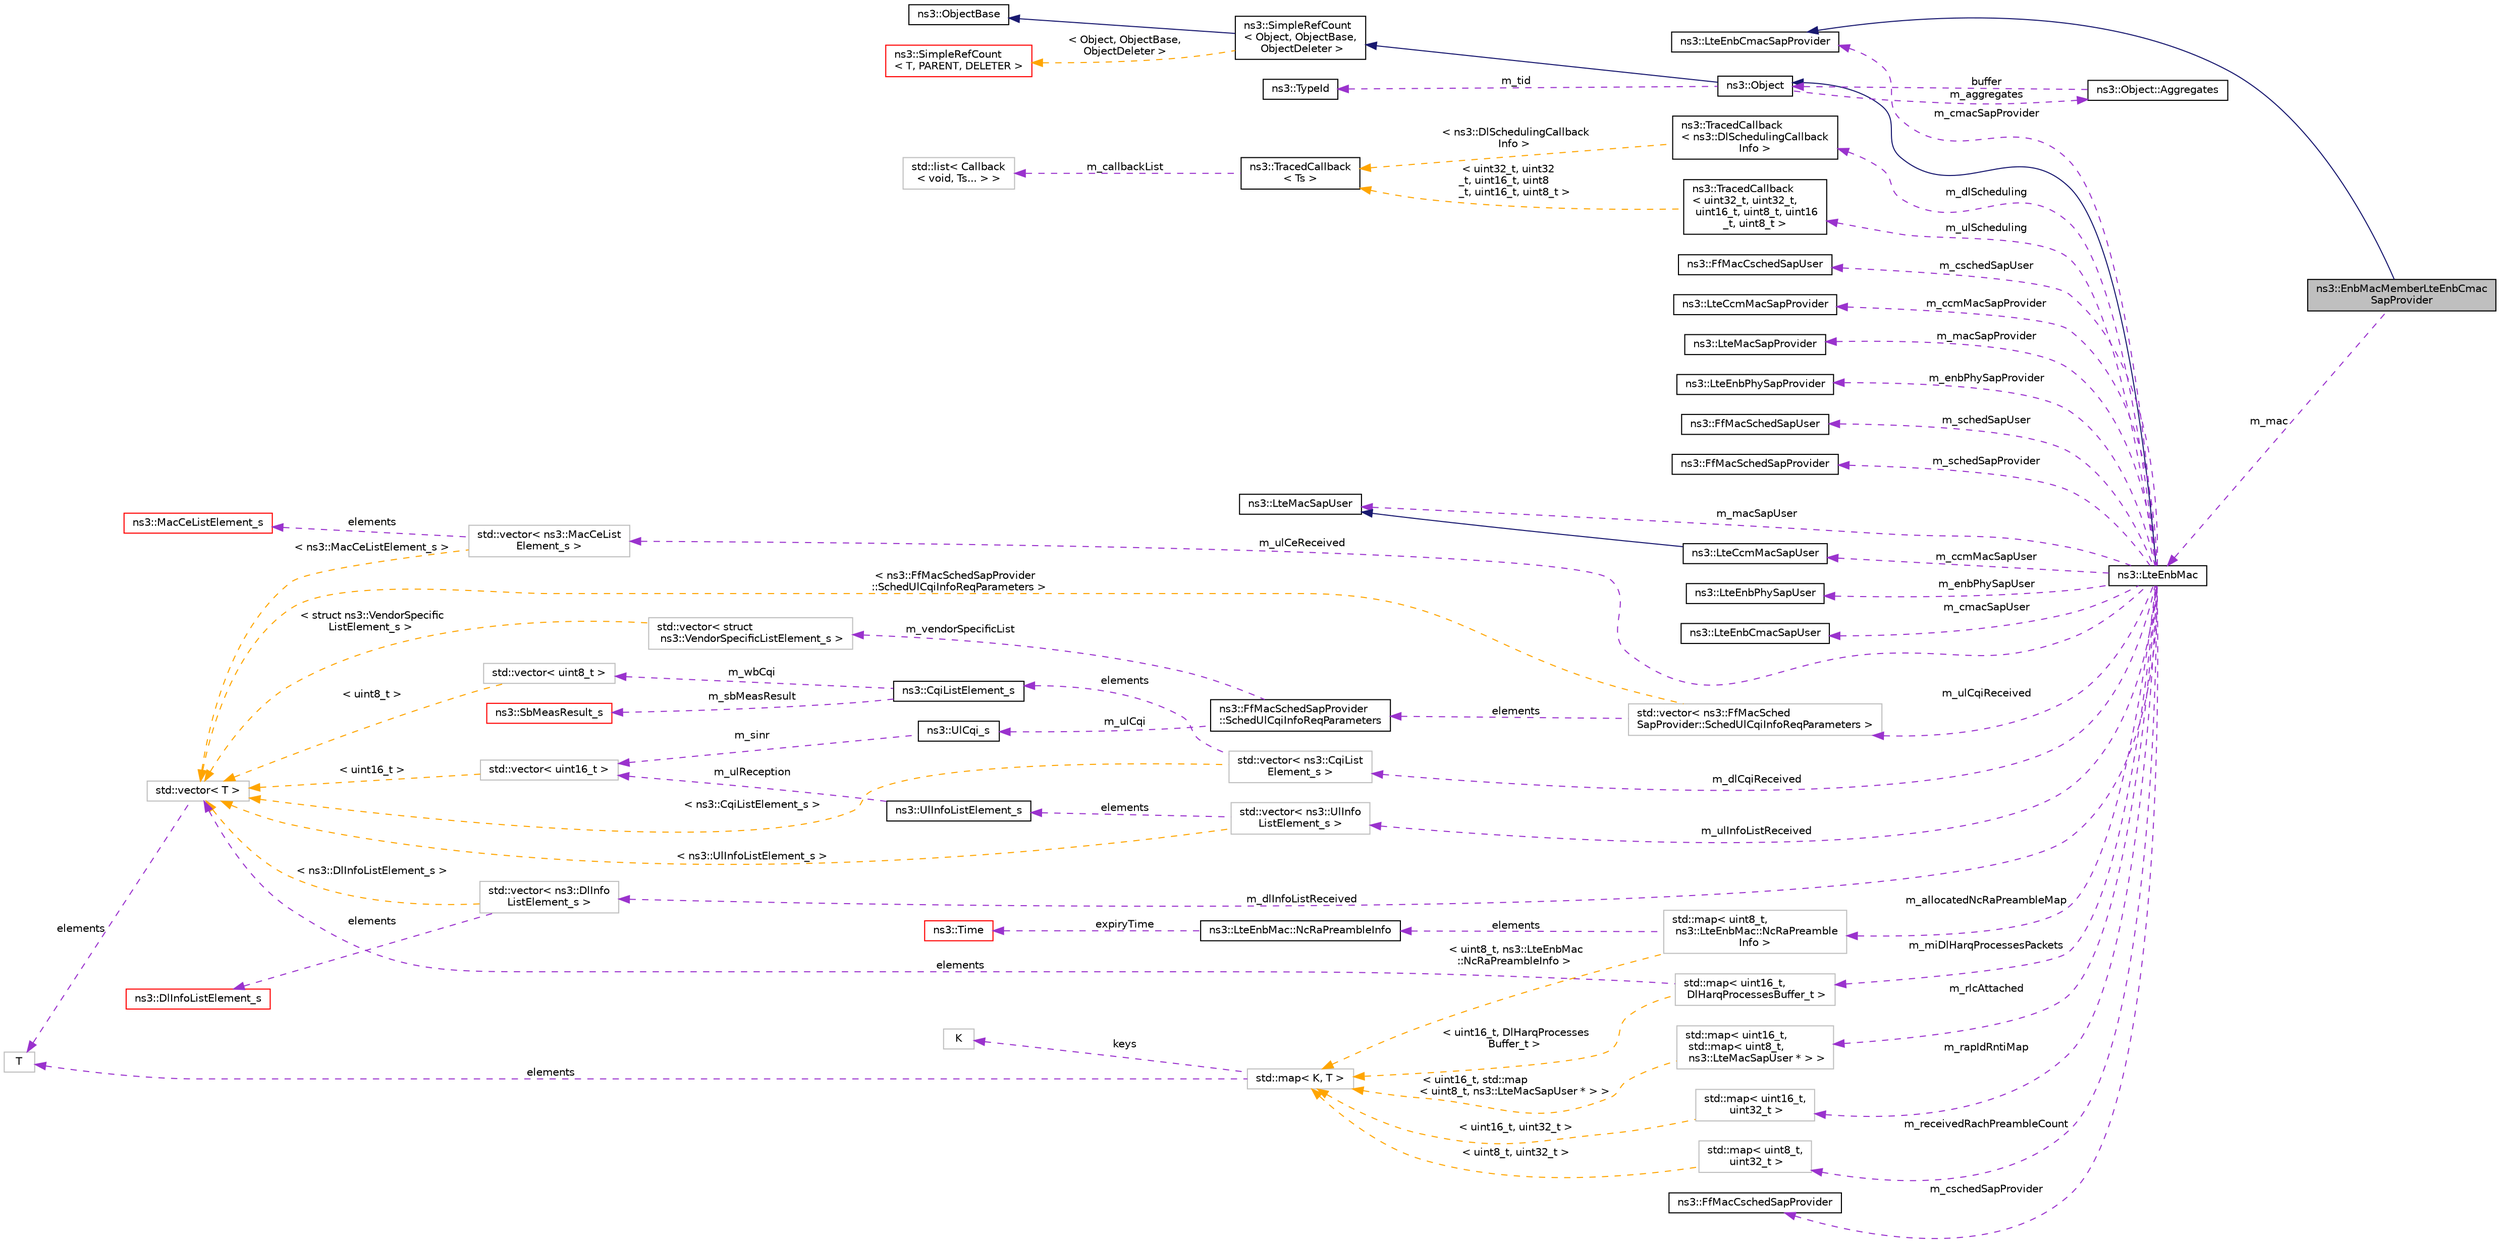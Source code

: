 digraph "ns3::EnbMacMemberLteEnbCmacSapProvider"
{
 // LATEX_PDF_SIZE
  edge [fontname="Helvetica",fontsize="10",labelfontname="Helvetica",labelfontsize="10"];
  node [fontname="Helvetica",fontsize="10",shape=record];
  rankdir="LR";
  Node1 [label="ns3::EnbMacMemberLteEnbCmac\lSapProvider",height=0.2,width=0.4,color="black", fillcolor="grey75", style="filled", fontcolor="black",tooltip="EnbMacMemberLteEnbCmacSapProvider class."];
  Node2 -> Node1 [dir="back",color="midnightblue",fontsize="10",style="solid",fontname="Helvetica"];
  Node2 [label="ns3::LteEnbCmacSapProvider",height=0.2,width=0.4,color="black", fillcolor="white", style="filled",URL="$classns3_1_1_lte_enb_cmac_sap_provider.html",tooltip="Service Access Point (SAP) offered by the eNB MAC to the eNB RRC See Femto Forum MAC Scheduler Interf..."];
  Node3 -> Node1 [dir="back",color="darkorchid3",fontsize="10",style="dashed",label=" m_mac" ,fontname="Helvetica"];
  Node3 [label="ns3::LteEnbMac",height=0.2,width=0.4,color="black", fillcolor="white", style="filled",URL="$classns3_1_1_lte_enb_mac.html",tooltip="This class implements the MAC layer of the eNodeB device."];
  Node4 -> Node3 [dir="back",color="midnightblue",fontsize="10",style="solid",fontname="Helvetica"];
  Node4 [label="ns3::Object",height=0.2,width=0.4,color="black", fillcolor="white", style="filled",URL="$classns3_1_1_object.html",tooltip="A base class which provides memory management and object aggregation."];
  Node5 -> Node4 [dir="back",color="midnightblue",fontsize="10",style="solid",fontname="Helvetica"];
  Node5 [label="ns3::SimpleRefCount\l\< Object, ObjectBase,\l ObjectDeleter \>",height=0.2,width=0.4,color="black", fillcolor="white", style="filled",URL="$classns3_1_1_simple_ref_count.html",tooltip=" "];
  Node6 -> Node5 [dir="back",color="midnightblue",fontsize="10",style="solid",fontname="Helvetica"];
  Node6 [label="ns3::ObjectBase",height=0.2,width=0.4,color="black", fillcolor="white", style="filled",URL="$classns3_1_1_object_base.html",tooltip="Anchor the ns-3 type and attribute system."];
  Node7 -> Node5 [dir="back",color="orange",fontsize="10",style="dashed",label=" \< Object, ObjectBase,\l ObjectDeleter \>" ,fontname="Helvetica"];
  Node7 [label="ns3::SimpleRefCount\l\< T, PARENT, DELETER \>",height=0.2,width=0.4,color="red", fillcolor="white", style="filled",URL="$classns3_1_1_simple_ref_count.html",tooltip="A template-based reference counting class."];
  Node9 -> Node4 [dir="back",color="darkorchid3",fontsize="10",style="dashed",label=" m_tid" ,fontname="Helvetica"];
  Node9 [label="ns3::TypeId",height=0.2,width=0.4,color="black", fillcolor="white", style="filled",URL="$classns3_1_1_type_id.html",tooltip="a unique identifier for an interface."];
  Node10 -> Node4 [dir="back",color="darkorchid3",fontsize="10",style="dashed",label=" m_aggregates" ,fontname="Helvetica"];
  Node10 [label="ns3::Object::Aggregates",height=0.2,width=0.4,color="black", fillcolor="white", style="filled",URL="$structns3_1_1_object_1_1_aggregates.html",tooltip="The list of Objects aggregated to this one."];
  Node4 -> Node10 [dir="back",color="darkorchid3",fontsize="10",style="dashed",label=" buffer" ,fontname="Helvetica"];
  Node11 -> Node3 [dir="back",color="darkorchid3",fontsize="10",style="dashed",label=" m_schedSapUser" ,fontname="Helvetica"];
  Node11 [label="ns3::FfMacSchedSapUser",height=0.2,width=0.4,color="black", fillcolor="white", style="filled",URL="$classns3_1_1_ff_mac_sched_sap_user.html",tooltip="FfMacSchedSapUser class."];
  Node12 -> Node3 [dir="back",color="darkorchid3",fontsize="10",style="dashed",label=" m_schedSapProvider" ,fontname="Helvetica"];
  Node12 [label="ns3::FfMacSchedSapProvider",height=0.2,width=0.4,color="black", fillcolor="white", style="filled",URL="$classns3_1_1_ff_mac_sched_sap_provider.html",tooltip="Provides the SCHED SAP."];
  Node13 -> Node3 [dir="back",color="darkorchid3",fontsize="10",style="dashed",label=" m_ccmMacSapUser" ,fontname="Helvetica"];
  Node13 [label="ns3::LteCcmMacSapUser",height=0.2,width=0.4,color="black", fillcolor="white", style="filled",URL="$classns3_1_1_lte_ccm_mac_sap_user.html",tooltip="Service Access Point (SAP) offered by MAC to the component carrier manager (CCM)."];
  Node14 -> Node13 [dir="back",color="midnightblue",fontsize="10",style="solid",fontname="Helvetica"];
  Node14 [label="ns3::LteMacSapUser",height=0.2,width=0.4,color="black", fillcolor="white", style="filled",URL="$classns3_1_1_lte_mac_sap_user.html",tooltip="Service Access Point (SAP) offered by the MAC to the RLC See Femto Forum MAC Scheduler Interface Spec..."];
  Node15 -> Node3 [dir="back",color="darkorchid3",fontsize="10",style="dashed",label=" m_enbPhySapUser" ,fontname="Helvetica"];
  Node15 [label="ns3::LteEnbPhySapUser",height=0.2,width=0.4,color="black", fillcolor="white", style="filled",URL="$classns3_1_1_lte_enb_phy_sap_user.html",tooltip="Service Access Point (SAP) offered by the eNB-PHY to the eNB-MAC."];
  Node16 -> Node3 [dir="back",color="darkorchid3",fontsize="10",style="dashed",label=" m_cmacSapUser" ,fontname="Helvetica"];
  Node16 [label="ns3::LteEnbCmacSapUser",height=0.2,width=0.4,color="black", fillcolor="white", style="filled",URL="$classns3_1_1_lte_enb_cmac_sap_user.html",tooltip="Service Access Point (SAP) offered by the MAC to the RRC See Femto Forum MAC Scheduler Interface Spec..."];
  Node17 -> Node3 [dir="back",color="darkorchid3",fontsize="10",style="dashed",label=" m_ulInfoListReceived" ,fontname="Helvetica"];
  Node17 [label="std::vector\< ns3::UlInfo\lListElement_s \>",height=0.2,width=0.4,color="grey75", fillcolor="white", style="filled",tooltip=" "];
  Node18 -> Node17 [dir="back",color="darkorchid3",fontsize="10",style="dashed",label=" elements" ,fontname="Helvetica"];
  Node18 [label="ns3::UlInfoListElement_s",height=0.2,width=0.4,color="black", fillcolor="white", style="filled",URL="$structns3_1_1_ul_info_list_element__s.html",tooltip="See section 4.3.12 ulInfoListElement."];
  Node19 -> Node18 [dir="back",color="darkorchid3",fontsize="10",style="dashed",label=" m_ulReception" ,fontname="Helvetica"];
  Node19 [label="std::vector\< uint16_t \>",height=0.2,width=0.4,color="grey75", fillcolor="white", style="filled",tooltip=" "];
  Node20 -> Node19 [dir="back",color="orange",fontsize="10",style="dashed",label=" \< uint16_t \>" ,fontname="Helvetica"];
  Node20 [label="std::vector\< T \>",height=0.2,width=0.4,color="grey75", fillcolor="white", style="filled",tooltip=" "];
  Node21 -> Node20 [dir="back",color="darkorchid3",fontsize="10",style="dashed",label=" elements" ,fontname="Helvetica"];
  Node21 [label="T",height=0.2,width=0.4,color="grey75", fillcolor="white", style="filled",tooltip=" "];
  Node20 -> Node17 [dir="back",color="orange",fontsize="10",style="dashed",label=" \< ns3::UlInfoListElement_s \>" ,fontname="Helvetica"];
  Node22 -> Node3 [dir="back",color="darkorchid3",fontsize="10",style="dashed",label=" m_rlcAttached" ,fontname="Helvetica"];
  Node22 [label="std::map\< uint16_t,\l std::map\< uint8_t,\l ns3::LteMacSapUser * \> \>",height=0.2,width=0.4,color="grey75", fillcolor="white", style="filled",tooltip=" "];
  Node23 -> Node22 [dir="back",color="orange",fontsize="10",style="dashed",label=" \< uint16_t, std::map\l\< uint8_t, ns3::LteMacSapUser * \> \>" ,fontname="Helvetica"];
  Node23 [label="std::map\< K, T \>",height=0.2,width=0.4,color="grey75", fillcolor="white", style="filled",tooltip=" "];
  Node24 -> Node23 [dir="back",color="darkorchid3",fontsize="10",style="dashed",label=" keys" ,fontname="Helvetica"];
  Node24 [label="K",height=0.2,width=0.4,color="grey75", fillcolor="white", style="filled",tooltip=" "];
  Node21 -> Node23 [dir="back",color="darkorchid3",fontsize="10",style="dashed",label=" elements" ,fontname="Helvetica"];
  Node25 -> Node3 [dir="back",color="darkorchid3",fontsize="10",style="dashed",label=" m_cschedSapProvider" ,fontname="Helvetica"];
  Node25 [label="ns3::FfMacCschedSapProvider",height=0.2,width=0.4,color="black", fillcolor="white", style="filled",URL="$classns3_1_1_ff_mac_csched_sap_provider.html",tooltip="Provides the CSCHED SAP."];
  Node26 -> Node3 [dir="back",color="darkorchid3",fontsize="10",style="dashed",label=" m_allocatedNcRaPreambleMap" ,fontname="Helvetica"];
  Node26 [label="std::map\< uint8_t,\l ns3::LteEnbMac::NcRaPreamble\lInfo \>",height=0.2,width=0.4,color="grey75", fillcolor="white", style="filled",tooltip=" "];
  Node27 -> Node26 [dir="back",color="darkorchid3",fontsize="10",style="dashed",label=" elements" ,fontname="Helvetica"];
  Node27 [label="ns3::LteEnbMac::NcRaPreambleInfo",height=0.2,width=0.4,color="black", fillcolor="white", style="filled",URL="$structns3_1_1_lte_enb_mac_1_1_nc_ra_preamble_info.html",tooltip="info associated with a preamble allocated for non-contention based RA"];
  Node28 -> Node27 [dir="back",color="darkorchid3",fontsize="10",style="dashed",label=" expiryTime" ,fontname="Helvetica"];
  Node28 [label="ns3::Time",height=0.2,width=0.4,color="red", fillcolor="white", style="filled",URL="$classns3_1_1_time.html",tooltip="Simulation virtual time values and global simulation resolution."];
  Node23 -> Node26 [dir="back",color="orange",fontsize="10",style="dashed",label=" \< uint8_t, ns3::LteEnbMac\l::NcRaPreambleInfo \>" ,fontname="Helvetica"];
  Node30 -> Node3 [dir="back",color="darkorchid3",fontsize="10",style="dashed",label=" m_ulCqiReceived" ,fontname="Helvetica"];
  Node30 [label="std::vector\< ns3::FfMacSched\lSapProvider::SchedUlCqiInfoReqParameters \>",height=0.2,width=0.4,color="grey75", fillcolor="white", style="filled",tooltip=" "];
  Node31 -> Node30 [dir="back",color="darkorchid3",fontsize="10",style="dashed",label=" elements" ,fontname="Helvetica"];
  Node31 [label="ns3::FfMacSchedSapProvider\l::SchedUlCqiInfoReqParameters",height=0.2,width=0.4,color="black", fillcolor="white", style="filled",URL="$structns3_1_1_ff_mac_sched_sap_provider_1_1_sched_ul_cqi_info_req_parameters.html",tooltip="Parameters of the SCHED_UL_CQI_INFO_REQ primitive."];
  Node32 -> Node31 [dir="back",color="darkorchid3",fontsize="10",style="dashed",label=" m_ulCqi" ,fontname="Helvetica"];
  Node32 [label="ns3::UlCqi_s",height=0.2,width=0.4,color="black", fillcolor="white", style="filled",URL="$structns3_1_1_ul_cqi__s.html",tooltip="See section 4.3.29 ulCQI."];
  Node19 -> Node32 [dir="back",color="darkorchid3",fontsize="10",style="dashed",label=" m_sinr" ,fontname="Helvetica"];
  Node33 -> Node31 [dir="back",color="darkorchid3",fontsize="10",style="dashed",label=" m_vendorSpecificList" ,fontname="Helvetica"];
  Node33 [label="std::vector\< struct\l ns3::VendorSpecificListElement_s \>",height=0.2,width=0.4,color="grey75", fillcolor="white", style="filled",tooltip=" "];
  Node20 -> Node33 [dir="back",color="orange",fontsize="10",style="dashed",label=" \< struct ns3::VendorSpecific\lListElement_s \>" ,fontname="Helvetica"];
  Node20 -> Node30 [dir="back",color="orange",fontsize="10",style="dashed",label=" \< ns3::FfMacSchedSapProvider\l::SchedUlCqiInfoReqParameters \>" ,fontname="Helvetica"];
  Node39 -> Node3 [dir="back",color="darkorchid3",fontsize="10",style="dashed",label=" m_dlCqiReceived" ,fontname="Helvetica"];
  Node39 [label="std::vector\< ns3::CqiList\lElement_s \>",height=0.2,width=0.4,color="grey75", fillcolor="white", style="filled",tooltip=" "];
  Node40 -> Node39 [dir="back",color="darkorchid3",fontsize="10",style="dashed",label=" elements" ,fontname="Helvetica"];
  Node40 [label="ns3::CqiListElement_s",height=0.2,width=0.4,color="black", fillcolor="white", style="filled",URL="$structns3_1_1_cqi_list_element__s.html",tooltip="See section 4.3.24 cqiListElement."];
  Node41 -> Node40 [dir="back",color="darkorchid3",fontsize="10",style="dashed",label=" m_wbCqi" ,fontname="Helvetica"];
  Node41 [label="std::vector\< uint8_t \>",height=0.2,width=0.4,color="grey75", fillcolor="white", style="filled",tooltip=" "];
  Node20 -> Node41 [dir="back",color="orange",fontsize="10",style="dashed",label=" \< uint8_t \>" ,fontname="Helvetica"];
  Node42 -> Node40 [dir="back",color="darkorchid3",fontsize="10",style="dashed",label=" m_sbMeasResult" ,fontname="Helvetica"];
  Node42 [label="ns3::SbMeasResult_s",height=0.2,width=0.4,color="red", fillcolor="white", style="filled",URL="$structns3_1_1_sb_meas_result__s.html",tooltip="See section 4.3.25 sbMeasResult."];
  Node20 -> Node39 [dir="back",color="orange",fontsize="10",style="dashed",label=" \< ns3::CqiListElement_s \>" ,fontname="Helvetica"];
  Node47 -> Node3 [dir="back",color="darkorchid3",fontsize="10",style="dashed",label=" m_dlScheduling" ,fontname="Helvetica"];
  Node47 [label="ns3::TracedCallback\l\< ns3::DlSchedulingCallback\lInfo \>",height=0.2,width=0.4,color="black", fillcolor="white", style="filled",URL="$classns3_1_1_traced_callback.html",tooltip=" "];
  Node48 -> Node47 [dir="back",color="orange",fontsize="10",style="dashed",label=" \< ns3::DlSchedulingCallback\lInfo \>" ,fontname="Helvetica"];
  Node48 [label="ns3::TracedCallback\l\< Ts \>",height=0.2,width=0.4,color="black", fillcolor="white", style="filled",URL="$classns3_1_1_traced_callback.html",tooltip="Forward calls to a chain of Callback."];
  Node49 -> Node48 [dir="back",color="darkorchid3",fontsize="10",style="dashed",label=" m_callbackList" ,fontname="Helvetica"];
  Node49 [label="std::list\< Callback\l\< void, Ts... \> \>",height=0.2,width=0.4,color="grey75", fillcolor="white", style="filled",tooltip=" "];
  Node14 -> Node3 [dir="back",color="darkorchid3",fontsize="10",style="dashed",label=" m_macSapUser" ,fontname="Helvetica"];
  Node57 -> Node3 [dir="back",color="darkorchid3",fontsize="10",style="dashed",label=" m_rapIdRntiMap" ,fontname="Helvetica"];
  Node57 [label="std::map\< uint16_t,\l uint32_t \>",height=0.2,width=0.4,color="grey75", fillcolor="white", style="filled",tooltip=" "];
  Node23 -> Node57 [dir="back",color="orange",fontsize="10",style="dashed",label=" \< uint16_t, uint32_t \>" ,fontname="Helvetica"];
  Node58 -> Node3 [dir="back",color="darkorchid3",fontsize="10",style="dashed",label=" m_cschedSapUser" ,fontname="Helvetica"];
  Node58 [label="ns3::FfMacCschedSapUser",height=0.2,width=0.4,color="black", fillcolor="white", style="filled",URL="$classns3_1_1_ff_mac_csched_sap_user.html",tooltip="FfMacCschedSapUser class."];
  Node2 -> Node3 [dir="back",color="darkorchid3",fontsize="10",style="dashed",label=" m_cmacSapProvider" ,fontname="Helvetica"];
  Node59 -> Node3 [dir="back",color="darkorchid3",fontsize="10",style="dashed",label=" m_ulCeReceived" ,fontname="Helvetica"];
  Node59 [label="std::vector\< ns3::MacCeList\lElement_s \>",height=0.2,width=0.4,color="grey75", fillcolor="white", style="filled",tooltip=" "];
  Node60 -> Node59 [dir="back",color="darkorchid3",fontsize="10",style="dashed",label=" elements" ,fontname="Helvetica"];
  Node60 [label="ns3::MacCeListElement_s",height=0.2,width=0.4,color="red", fillcolor="white", style="filled",URL="$structns3_1_1_mac_ce_list_element__s.html",tooltip="See section 4.3.14 macCEListElement."];
  Node20 -> Node59 [dir="back",color="orange",fontsize="10",style="dashed",label=" \< ns3::MacCeListElement_s \>" ,fontname="Helvetica"];
  Node62 -> Node3 [dir="back",color="darkorchid3",fontsize="10",style="dashed",label=" m_receivedRachPreambleCount" ,fontname="Helvetica"];
  Node62 [label="std::map\< uint8_t,\l uint32_t \>",height=0.2,width=0.4,color="grey75", fillcolor="white", style="filled",tooltip=" "];
  Node23 -> Node62 [dir="back",color="orange",fontsize="10",style="dashed",label=" \< uint8_t, uint32_t \>" ,fontname="Helvetica"];
  Node63 -> Node3 [dir="back",color="darkorchid3",fontsize="10",style="dashed",label=" m_dlInfoListReceived" ,fontname="Helvetica"];
  Node63 [label="std::vector\< ns3::DlInfo\lListElement_s \>",height=0.2,width=0.4,color="grey75", fillcolor="white", style="filled",tooltip=" "];
  Node64 -> Node63 [dir="back",color="darkorchid3",fontsize="10",style="dashed",label=" elements" ,fontname="Helvetica"];
  Node64 [label="ns3::DlInfoListElement_s",height=0.2,width=0.4,color="red", fillcolor="white", style="filled",URL="$structns3_1_1_dl_info_list_element__s.html",tooltip="See section 4.3.23 dlInfoListElement."];
  Node20 -> Node63 [dir="back",color="orange",fontsize="10",style="dashed",label=" \< ns3::DlInfoListElement_s \>" ,fontname="Helvetica"];
  Node66 -> Node3 [dir="back",color="darkorchid3",fontsize="10",style="dashed",label=" m_ccmMacSapProvider" ,fontname="Helvetica"];
  Node66 [label="ns3::LteCcmMacSapProvider",height=0.2,width=0.4,color="black", fillcolor="white", style="filled",URL="$classns3_1_1_lte_ccm_mac_sap_provider.html",tooltip="Service Access Point (SAP) offered by the component carrier manager (CCM) by MAC to CCM."];
  Node67 -> Node3 [dir="back",color="darkorchid3",fontsize="10",style="dashed",label=" m_macSapProvider" ,fontname="Helvetica"];
  Node67 [label="ns3::LteMacSapProvider",height=0.2,width=0.4,color="black", fillcolor="white", style="filled",URL="$classns3_1_1_lte_mac_sap_provider.html",tooltip="Service Access Point (SAP) offered by the MAC to the RLC See Femto Forum MAC Scheduler Interface Spec..."];
  Node68 -> Node3 [dir="back",color="darkorchid3",fontsize="10",style="dashed",label=" m_miDlHarqProcessesPackets" ,fontname="Helvetica"];
  Node68 [label="std::map\< uint16_t,\l DlHarqProcessesBuffer_t \>",height=0.2,width=0.4,color="grey75", fillcolor="white", style="filled",tooltip=" "];
  Node20 -> Node68 [dir="back",color="darkorchid3",fontsize="10",style="dashed",label=" elements" ,fontname="Helvetica"];
  Node23 -> Node68 [dir="back",color="orange",fontsize="10",style="dashed",label=" \< uint16_t, DlHarqProcesses\lBuffer_t \>" ,fontname="Helvetica"];
  Node69 -> Node3 [dir="back",color="darkorchid3",fontsize="10",style="dashed",label=" m_ulScheduling" ,fontname="Helvetica"];
  Node69 [label="ns3::TracedCallback\l\< uint32_t, uint32_t,\l uint16_t, uint8_t, uint16\l_t, uint8_t \>",height=0.2,width=0.4,color="black", fillcolor="white", style="filled",URL="$classns3_1_1_traced_callback.html",tooltip=" "];
  Node48 -> Node69 [dir="back",color="orange",fontsize="10",style="dashed",label=" \< uint32_t, uint32\l_t, uint16_t, uint8\l_t, uint16_t, uint8_t \>" ,fontname="Helvetica"];
  Node70 -> Node3 [dir="back",color="darkorchid3",fontsize="10",style="dashed",label=" m_enbPhySapProvider" ,fontname="Helvetica"];
  Node70 [label="ns3::LteEnbPhySapProvider",height=0.2,width=0.4,color="black", fillcolor="white", style="filled",URL="$classns3_1_1_lte_enb_phy_sap_provider.html",tooltip="Service Access Point (SAP) offered by the eNB-PHY to the eNB-MAC."];
}
